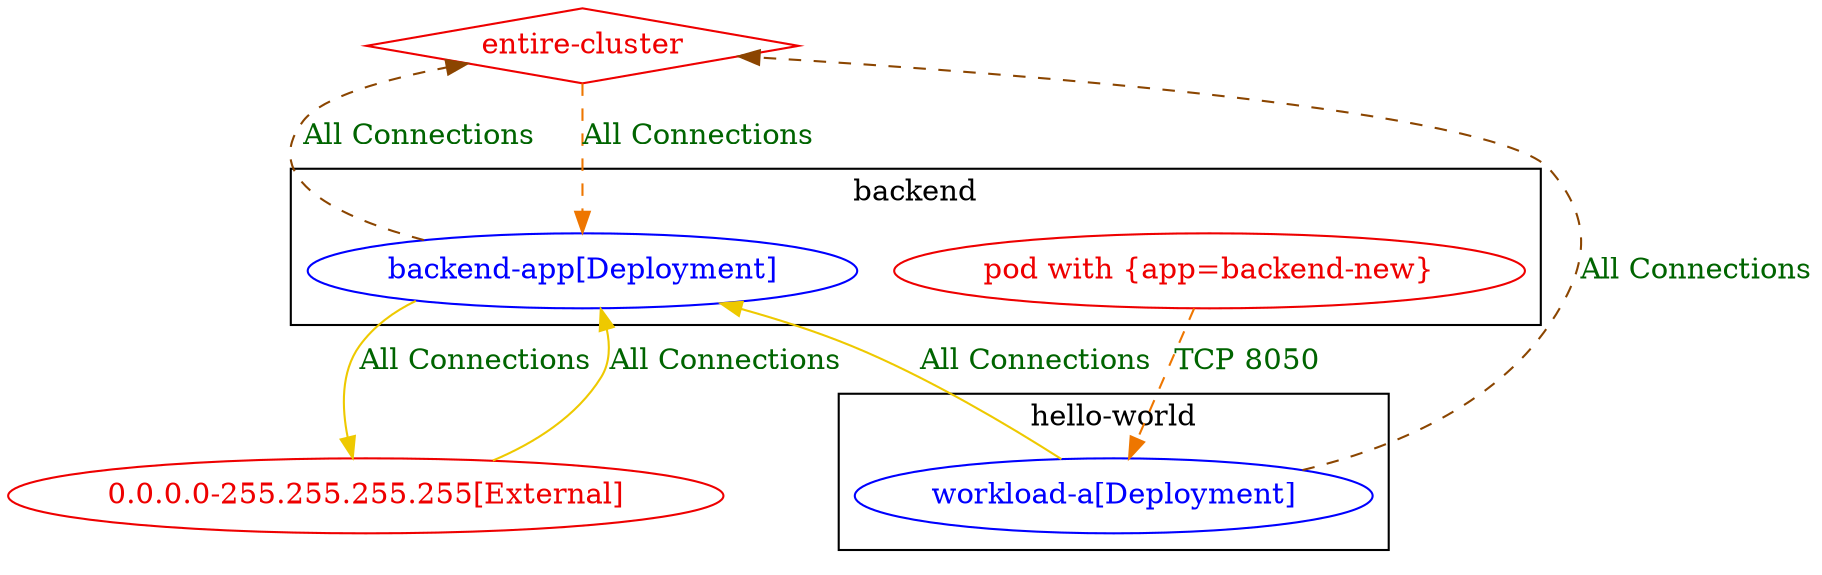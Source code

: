 digraph {
	subgraph "cluster_backend" {
		color="black"
		fontcolor="black"
		"backend/backend-app[Deployment]" [label="backend-app[Deployment]" color="blue" fontcolor="blue"]
		"pod with {app=backend-new}_in_backend" [label="pod with {app=backend-new}" color="red2" fontcolor="red2"]
		label="backend"
	}
	subgraph "cluster_hello_world" {
		color="black"
		fontcolor="black"
		"hello-world/workload-a[Deployment]" [label="workload-a[Deployment]" color="blue" fontcolor="blue"]
		label="hello-world"
	}
	"0.0.0.0-255.255.255.255[External]" [label="0.0.0.0-255.255.255.255[External]" color="red2" fontcolor="red2"]
	"entire-cluster" [label="entire-cluster" color="red2" fontcolor="red2" shape=diamond]
	"0.0.0.0-255.255.255.255[External]" -> "backend/backend-app[Deployment]" [label="All Connections" color="gold2" fontcolor="darkgreen" weight=0.5]
	"backend/backend-app[Deployment]" -> "0.0.0.0-255.255.255.255[External]" [label="All Connections" color="gold2" fontcolor="darkgreen" weight=1]
	"backend/backend-app[Deployment]" -> "entire-cluster" [label="All Connections" color="darkorange4" fontcolor="darkgreen" weight=0.5 style=dashed]
	"entire-cluster" -> "backend/backend-app[Deployment]" [label="All Connections" color="darkorange2" fontcolor="darkgreen" weight=1 style=dashed]
	"hello-world/workload-a[Deployment]" -> "backend/backend-app[Deployment]" [label="All Connections" color="gold2" fontcolor="darkgreen" weight=1]
	"hello-world/workload-a[Deployment]" -> "entire-cluster" [label="All Connections" color="darkorange4" fontcolor="darkgreen" weight=0.5 style=dashed]
	"pod with {app=backend-new}_in_backend" -> "hello-world/workload-a[Deployment]" [label="TCP 8050" color="darkorange2" fontcolor="darkgreen" weight=1 style=dashed]
}